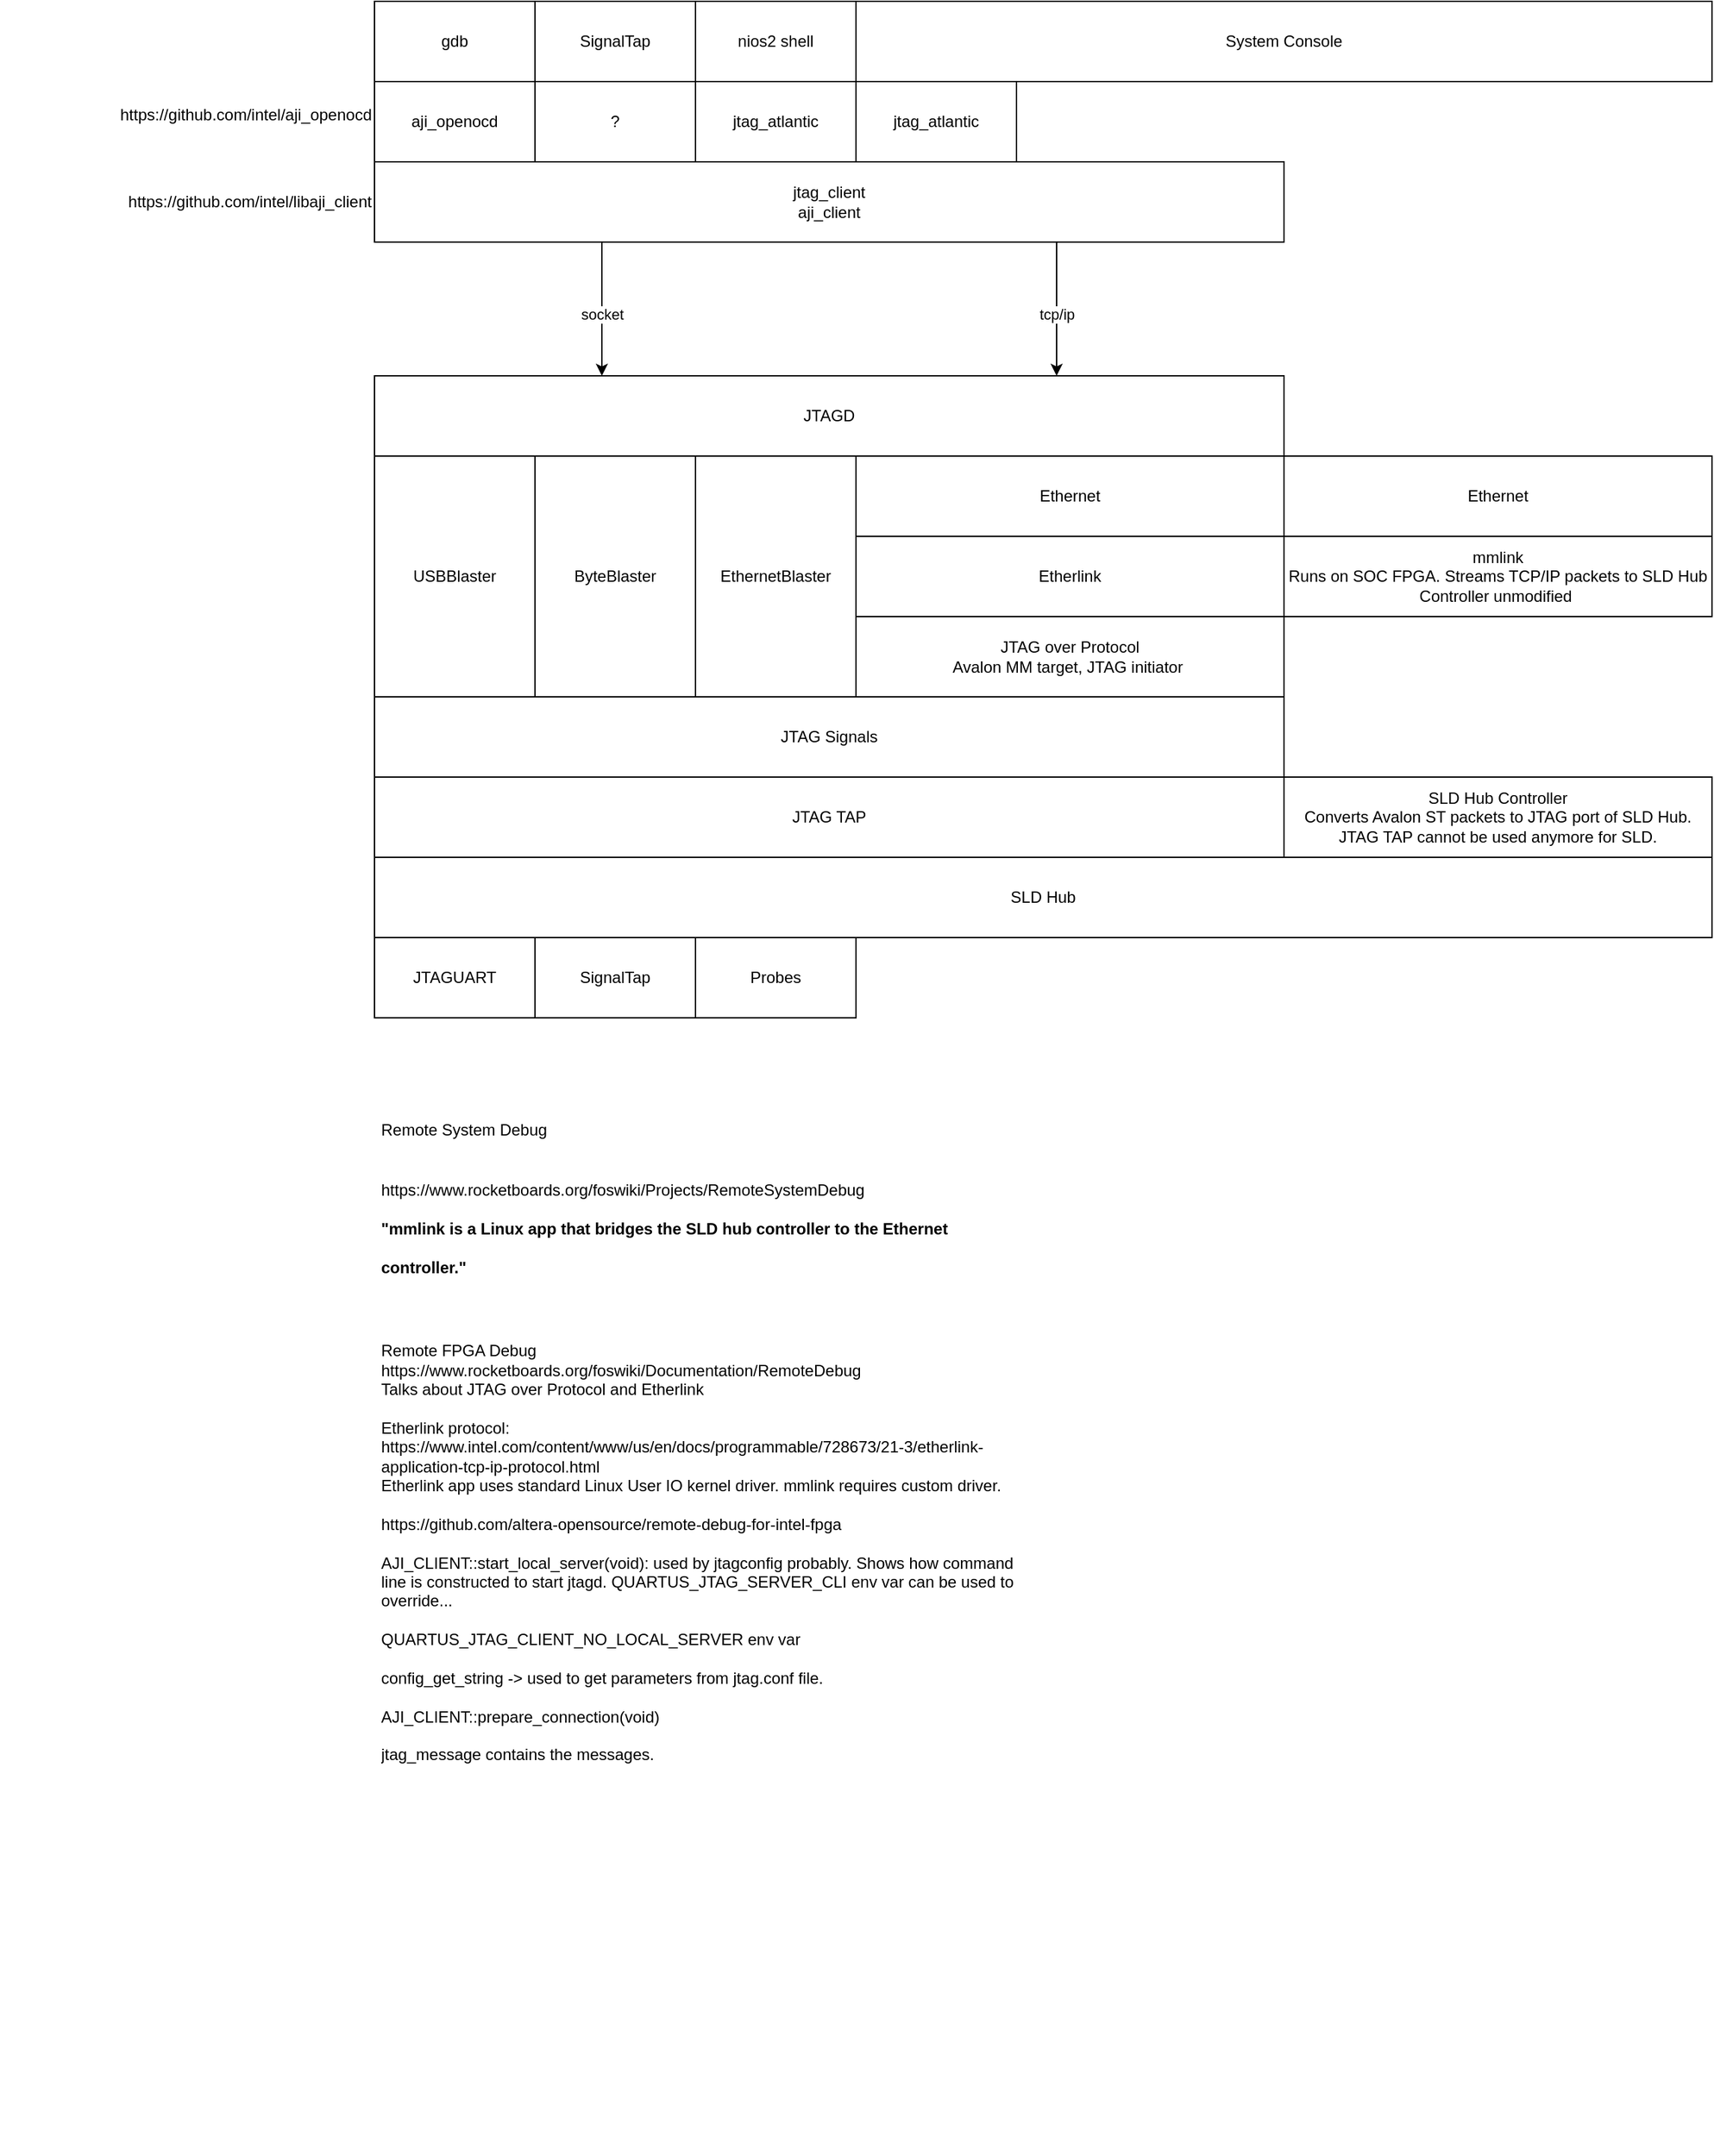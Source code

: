 <mxfile version="20.8.16" type="device" pages="2"><diagram id="Qkh5EwcHivj-plSF4yp6" name="Page-1"><mxGraphModel dx="1778" dy="856" grid="1" gridSize="10" guides="1" tooltips="1" connect="1" arrows="1" fold="1" page="1" pageScale="1" pageWidth="850" pageHeight="1100" math="0" shadow="0"><root><mxCell id="0"/><mxCell id="1" parent="0"/><mxCell id="pKr3qqUdP1p7fpO-ffJ4-1" value="JTAGD" style="rounded=0;whiteSpace=wrap;html=1;" parent="1" vertex="1"><mxGeometry x="40" y="340" width="680" height="60" as="geometry"/></mxCell><mxCell id="pKr3qqUdP1p7fpO-ffJ4-2" value="jtag_client&lt;br&gt;aji_client" style="rounded=0;whiteSpace=wrap;html=1;" parent="1" vertex="1"><mxGeometry x="40" y="180" width="680" height="60" as="geometry"/></mxCell><mxCell id="pKr3qqUdP1p7fpO-ffJ4-3" value="jtag_atlantic" style="rounded=0;whiteSpace=wrap;html=1;" parent="1" vertex="1"><mxGeometry x="280" y="120" width="120" height="60" as="geometry"/></mxCell><mxCell id="pKr3qqUdP1p7fpO-ffJ4-4" value="https://github.com/intel/libaji_client" style="text;html=1;strokeColor=none;fillColor=none;align=right;verticalAlign=middle;whiteSpace=wrap;rounded=0;" parent="1" vertex="1"><mxGeometry x="-240" y="195" width="280" height="30" as="geometry"/></mxCell><mxCell id="pKr3qqUdP1p7fpO-ffJ4-5" value="aji_openocd" style="rounded=0;whiteSpace=wrap;html=1;" parent="1" vertex="1"><mxGeometry x="40" y="120" width="120" height="60" as="geometry"/></mxCell><mxCell id="pKr3qqUdP1p7fpO-ffJ4-6" value="https://github.com/intel/aji_openocd" style="text;html=1;strokeColor=none;fillColor=none;align=right;verticalAlign=middle;whiteSpace=wrap;rounded=0;" parent="1" vertex="1"><mxGeometry x="-240" y="130" width="280" height="30" as="geometry"/></mxCell><mxCell id="pKr3qqUdP1p7fpO-ffJ4-7" value="" style="endArrow=classic;html=1;rounded=0;entryX=0.25;entryY=0;entryDx=0;entryDy=0;exitX=0.25;exitY=1;exitDx=0;exitDy=0;" parent="1" source="pKr3qqUdP1p7fpO-ffJ4-2" target="pKr3qqUdP1p7fpO-ffJ4-1" edge="1"><mxGeometry width="50" height="50" relative="1" as="geometry"><mxPoint x="-290" y="350" as="sourcePoint"/><mxPoint x="-240" y="300" as="targetPoint"/></mxGeometry></mxCell><mxCell id="pKr3qqUdP1p7fpO-ffJ4-8" value="socket" style="edgeLabel;html=1;align=center;verticalAlign=middle;resizable=0;points=[];" parent="pKr3qqUdP1p7fpO-ffJ4-7" vertex="1" connectable="0"><mxGeometry x="0.375" y="1" relative="1" as="geometry"><mxPoint x="-1" y="-15" as="offset"/></mxGeometry></mxCell><mxCell id="pKr3qqUdP1p7fpO-ffJ4-10" value="" style="endArrow=classic;html=1;rounded=0;exitX=0.75;exitY=1;exitDx=0;exitDy=0;entryX=0.75;entryY=0;entryDx=0;entryDy=0;" parent="1" source="pKr3qqUdP1p7fpO-ffJ4-2" target="pKr3qqUdP1p7fpO-ffJ4-1" edge="1"><mxGeometry width="50" height="50" relative="1" as="geometry"><mxPoint x="220" y="260" as="sourcePoint"/><mxPoint x="250" y="300" as="targetPoint"/></mxGeometry></mxCell><mxCell id="pKr3qqUdP1p7fpO-ffJ4-11" value="tcp/ip" style="edgeLabel;html=1;align=center;verticalAlign=middle;resizable=0;points=[];" parent="pKr3qqUdP1p7fpO-ffJ4-10" vertex="1" connectable="0"><mxGeometry x="0.375" y="1" relative="1" as="geometry"><mxPoint x="-1" y="-15" as="offset"/></mxGeometry></mxCell><mxCell id="pKr3qqUdP1p7fpO-ffJ4-12" value="USBBlaster" style="rounded=0;whiteSpace=wrap;html=1;" parent="1" vertex="1"><mxGeometry x="40" y="400" width="120" height="180" as="geometry"/></mxCell><mxCell id="pKr3qqUdP1p7fpO-ffJ4-13" value="ByteBlaster" style="rounded=0;whiteSpace=wrap;html=1;" parent="1" vertex="1"><mxGeometry x="160" y="400" width="120" height="180" as="geometry"/></mxCell><mxCell id="pKr3qqUdP1p7fpO-ffJ4-14" value="EthernetBlaster" style="rounded=0;whiteSpace=wrap;html=1;" parent="1" vertex="1"><mxGeometry x="280" y="400" width="120" height="180" as="geometry"/></mxCell><mxCell id="pKr3qqUdP1p7fpO-ffJ4-16" value="JTAG TAP" style="rounded=0;whiteSpace=wrap;html=1;" parent="1" vertex="1"><mxGeometry x="40" y="580" width="360" height="60" as="geometry"/></mxCell><mxCell id="pKr3qqUdP1p7fpO-ffJ4-18" value="JTAGUART" style="rounded=0;whiteSpace=wrap;html=1;" parent="1" vertex="1"><mxGeometry x="40" y="760" width="120" height="60" as="geometry"/></mxCell><mxCell id="pKr3qqUdP1p7fpO-ffJ4-19" value="SignalTap" style="rounded=0;whiteSpace=wrap;html=1;" parent="1" vertex="1"><mxGeometry x="160" y="760" width="120" height="60" as="geometry"/></mxCell><mxCell id="pKr3qqUdP1p7fpO-ffJ4-20" value="Probes" style="rounded=0;whiteSpace=wrap;html=1;" parent="1" vertex="1"><mxGeometry x="280" y="760" width="120" height="60" as="geometry"/></mxCell><mxCell id="pKr3qqUdP1p7fpO-ffJ4-21" value="&lt;h1&gt;&lt;span style=&quot;background-color: initial; font-weight: normal; font-size: 12px;&quot;&gt;&lt;font style=&quot;font-size: 12px;&quot;&gt;Remote System Debug&lt;/font&gt;&lt;/span&gt;&lt;/h1&gt;&lt;h1&gt;&lt;font style=&quot;font-size: 12px;&quot;&gt;&lt;span style=&quot;background-color: initial;&quot;&gt;&lt;span style=&quot;font-weight: normal;&quot;&gt;https://www.rocketboards.org/foswiki/Projects/RemoteSystemDebug&lt;/span&gt;&lt;span style=&quot;font-weight: 400;&quot;&gt;&lt;br&gt;&lt;/span&gt;&lt;/span&gt;&quot;mmlink is a Linux app that bridges the SLD hub controller to the Ethernet controller.&quot;&lt;/font&gt;&lt;/h1&gt;&lt;div&gt;&lt;span style=&quot;background-color: initial; font-weight: normal;&quot;&gt;&lt;font style=&quot;font-size: 12px;&quot;&gt;&lt;br&gt;&lt;/font&gt;&lt;/span&gt;&lt;/div&gt;&lt;div&gt;&lt;span style=&quot;background-color: initial; font-weight: normal;&quot;&gt;&lt;font style=&quot;font-size: 12px;&quot;&gt;&lt;br&gt;&lt;/font&gt;&lt;/span&gt;&lt;/div&gt;&lt;div&gt;&lt;span style=&quot;background-color: initial; font-weight: normal;&quot;&gt;&lt;font style=&quot;font-size: 12px;&quot;&gt;Remote FPGA Debug&lt;/font&gt;&lt;/span&gt;&lt;/div&gt;&lt;div&gt;&lt;span style=&quot;background-color: initial;&quot;&gt;&lt;font style=&quot;font-size: 12px;&quot;&gt;https://www.rocketboards.org/foswiki/Documentation/RemoteDebug&lt;br&gt;&lt;/font&gt;Talks about JTAG over Protocol and Etherlink&lt;/span&gt;&lt;/div&gt;&lt;div&gt;&lt;span style=&quot;background-color: initial;&quot;&gt;&lt;br&gt;&lt;/span&gt;&lt;/div&gt;&lt;div&gt;&lt;span style=&quot;background-color: initial;&quot;&gt;Etherlink protocol:&amp;nbsp;&lt;/span&gt;&lt;/div&gt;&lt;div&gt;&lt;span style=&quot;background-color: initial;&quot;&gt;https://www.intel.com/content/www/us/en/docs/programmable/728673/21-3/etherlink-application-tcp-ip-protocol.html&lt;/span&gt;&lt;/div&gt;&lt;div&gt;&lt;span style=&quot;background-color: initial;&quot;&gt;Etherlink app uses standard Linux User IO kernel driver. mmlink requires custom driver.&lt;/span&gt;&lt;/div&gt;&lt;div&gt;&lt;span style=&quot;background-color: initial;&quot;&gt;&lt;br&gt;&lt;/span&gt;&lt;/div&gt;&lt;div&gt;&lt;span style=&quot;background-color: initial;&quot;&gt;https://github.com/altera-opensource/remote-debug-for-intel-fpga&lt;br&gt;&lt;/span&gt;&lt;/div&gt;&lt;div&gt;&lt;span style=&quot;background-color: initial;&quot;&gt;&lt;br&gt;&lt;/span&gt;&lt;/div&gt;&lt;div&gt;AJI_CLIENT::start_local_server(void): used by jtagconfig probably. Shows how command line is constructed to start jtagd. QUARTUS_JTAG_SERVER_CLI env var can be used to override...&lt;/div&gt;&lt;div&gt;&lt;br&gt;&lt;/div&gt;&lt;div&gt;QUARTUS_JTAG_CLIENT_NO_LOCAL_SERVER env var&lt;br&gt;&lt;/div&gt;&lt;div&gt;&lt;br&gt;&lt;/div&gt;&lt;div&gt;config_get_string -&amp;gt; used to get parameters from jtag.conf file.&lt;/div&gt;&lt;div&gt;&lt;br&gt;&lt;/div&gt;&lt;div&gt;AJI_CLIENT::prepare_connection(void)&lt;/div&gt;&lt;div&gt;&lt;br&gt;&lt;/div&gt;&lt;div&gt;jtag_message contains the messages.&lt;/div&gt;&lt;div&gt;&lt;br&gt;&lt;/div&gt;&lt;div&gt;&lt;br&gt;&lt;/div&gt;" style="text;html=1;strokeColor=none;fillColor=none;spacing=5;spacingTop=-20;whiteSpace=wrap;overflow=hidden;rounded=0;" parent="1" vertex="1"><mxGeometry x="40" y="880" width="490" height="790" as="geometry"/></mxCell><mxCell id="pKr3qqUdP1p7fpO-ffJ4-22" value="SLD Hub Controller&lt;br&gt;Converts Avalon ST packets to JTAG port of SLD Hub. JTAG TAP cannot be used anymore for SLD." style="rounded=0;whiteSpace=wrap;html=1;" parent="1" vertex="1"><mxGeometry x="720" y="640" width="320" height="60" as="geometry"/></mxCell><mxCell id="pKr3qqUdP1p7fpO-ffJ4-23" value="Etherlink" style="rounded=0;whiteSpace=wrap;html=1;" parent="1" vertex="1"><mxGeometry x="400" y="460" width="320" height="60" as="geometry"/></mxCell><mxCell id="pKr3qqUdP1p7fpO-ffJ4-24" value="Ethernet" style="rounded=0;whiteSpace=wrap;html=1;" parent="1" vertex="1"><mxGeometry x="400" y="400" width="320" height="60" as="geometry"/></mxCell><mxCell id="pKr3qqUdP1p7fpO-ffJ4-25" value="Ethernet" style="rounded=0;whiteSpace=wrap;html=1;" parent="1" vertex="1"><mxGeometry x="720" y="400" width="320" height="60" as="geometry"/></mxCell><mxCell id="pKr3qqUdP1p7fpO-ffJ4-26" value="mmlink&lt;br&gt;Runs on SOC FPGA. Streams TCP/IP packets to SLD Hub Controller unmodified&amp;nbsp;" style="rounded=0;whiteSpace=wrap;html=1;" parent="1" vertex="1"><mxGeometry x="720" y="460" width="320" height="60" as="geometry"/></mxCell><mxCell id="pKr3qqUdP1p7fpO-ffJ4-27" value="JTAG over Protocol&lt;br&gt;Avalon MM target, JTAG initiator&amp;nbsp;" style="rounded=0;whiteSpace=wrap;html=1;" parent="1" vertex="1"><mxGeometry x="400" y="520" width="320" height="60" as="geometry"/></mxCell><mxCell id="pKr3qqUdP1p7fpO-ffJ4-28" value="JTAG Signals" style="rounded=0;whiteSpace=wrap;html=1;" parent="1" vertex="1"><mxGeometry x="40" y="580" width="680" height="60" as="geometry"/></mxCell><mxCell id="pKr3qqUdP1p7fpO-ffJ4-29" value="JTAG TAP" style="rounded=0;whiteSpace=wrap;html=1;" parent="1" vertex="1"><mxGeometry x="40" y="640" width="680" height="60" as="geometry"/></mxCell><mxCell id="pKr3qqUdP1p7fpO-ffJ4-30" value="SLD Hub" style="rounded=0;whiteSpace=wrap;html=1;" parent="1" vertex="1"><mxGeometry x="40" y="700" width="1000" height="60" as="geometry"/></mxCell><mxCell id="pKr3qqUdP1p7fpO-ffJ4-31" value="nios2 shell" style="rounded=0;whiteSpace=wrap;html=1;" parent="1" vertex="1"><mxGeometry x="280" y="60" width="120" height="60" as="geometry"/></mxCell><mxCell id="pKr3qqUdP1p7fpO-ffJ4-32" value="jtag_atlantic" style="rounded=0;whiteSpace=wrap;html=1;" parent="1" vertex="1"><mxGeometry x="400" y="120" width="120" height="60" as="geometry"/></mxCell><mxCell id="pKr3qqUdP1p7fpO-ffJ4-33" value="System Console" style="rounded=0;whiteSpace=wrap;html=1;" parent="1" vertex="1"><mxGeometry x="400" y="60" width="640" height="60" as="geometry"/></mxCell><mxCell id="pKr3qqUdP1p7fpO-ffJ4-34" value="SignalTap" style="rounded=0;whiteSpace=wrap;html=1;" parent="1" vertex="1"><mxGeometry x="160" y="60" width="120" height="60" as="geometry"/></mxCell><mxCell id="pKr3qqUdP1p7fpO-ffJ4-35" value="?" style="rounded=0;whiteSpace=wrap;html=1;" parent="1" vertex="1"><mxGeometry x="160" y="120" width="120" height="60" as="geometry"/></mxCell><mxCell id="pKr3qqUdP1p7fpO-ffJ4-36" value="gdb" style="rounded=0;whiteSpace=wrap;html=1;" parent="1" vertex="1"><mxGeometry x="40" y="60" width="120" height="60" as="geometry"/></mxCell></root></mxGraphModel></diagram><diagram id="f1hdpJs2TYfM5gYdzuge" name="Page-2"><mxGraphModel dx="924" dy="837" grid="1" gridSize="10" guides="1" tooltips="1" connect="1" arrows="1" fold="1" page="1" pageScale="1" pageWidth="850" pageHeight="1100" math="0" shadow="0"><root><mxCell id="0"/><mxCell id="1" parent="0"/><mxCell id="GAx_4SZTTv9jb6i9zxit-4" value="" style="edgeStyle=orthogonalEdgeStyle;rounded=0;orthogonalLoop=1;jettySize=auto;html=1;" edge="1" parent="1" source="GAx_4SZTTv9jb6i9zxit-1" target="GAx_4SZTTv9jb6i9zxit-2"><mxGeometry relative="1" as="geometry"/></mxCell><mxCell id="GAx_4SZTTv9jb6i9zxit-1" value="Quartus Programmer" style="rounded=0;whiteSpace=wrap;html=1;" vertex="1" parent="1"><mxGeometry x="40" y="80" width="120" height="60" as="geometry"/></mxCell><mxCell id="GAx_4SZTTv9jb6i9zxit-7" value="" style="edgeStyle=orthogonalEdgeStyle;rounded=0;orthogonalLoop=1;jettySize=auto;html=1;" edge="1" parent="1" source="GAx_4SZTTv9jb6i9zxit-2" target="GAx_4SZTTv9jb6i9zxit-6"><mxGeometry relative="1" as="geometry"/></mxCell><mxCell id="GAx_4SZTTv9jb6i9zxit-2" value="&lt;b&gt;&lt;font color=&quot;#ff0000&quot;&gt;jtagd &lt;br&gt;daemon&lt;/font&gt;&lt;/b&gt;" style="rounded=0;whiteSpace=wrap;html=1;" vertex="1" parent="1"><mxGeometry x="200" y="80" width="120" height="60" as="geometry"/></mxCell><mxCell id="GAx_4SZTTv9jb6i9zxit-5" value="socket interface" style="text;html=1;strokeColor=none;fillColor=none;align=center;verticalAlign=middle;whiteSpace=wrap;rounded=0;" vertex="1" parent="1"><mxGeometry x="150" y="50" width="60" height="30" as="geometry"/></mxCell><mxCell id="GAx_4SZTTv9jb6i9zxit-10" value="" style="edgeStyle=orthogonalEdgeStyle;rounded=0;orthogonalLoop=1;jettySize=auto;html=1;" edge="1" parent="1" source="GAx_4SZTTv9jb6i9zxit-6" target="GAx_4SZTTv9jb6i9zxit-9"><mxGeometry relative="1" as="geometry"/></mxCell><mxCell id="GAx_4SZTTv9jb6i9zxit-6" value="JTAG Dongle&lt;br&gt;(UsbBlaster...)" style="rounded=0;whiteSpace=wrap;html=1;" vertex="1" parent="1"><mxGeometry x="360" y="80" width="120" height="60" as="geometry"/></mxCell><mxCell id="GAx_4SZTTv9jb6i9zxit-8" value="USB etc." style="text;html=1;strokeColor=none;fillColor=none;align=center;verticalAlign=middle;whiteSpace=wrap;rounded=0;" vertex="1" parent="1"><mxGeometry x="310" y="50" width="60" height="30" as="geometry"/></mxCell><mxCell id="GAx_4SZTTv9jb6i9zxit-9" value="FPGA" style="rounded=0;whiteSpace=wrap;html=1;" vertex="1" parent="1"><mxGeometry x="520" y="80" width="120" height="60" as="geometry"/></mxCell><mxCell id="GAx_4SZTTv9jb6i9zxit-11" value="JTAG signals" style="text;html=1;strokeColor=none;fillColor=none;align=center;verticalAlign=middle;whiteSpace=wrap;rounded=0;" vertex="1" parent="1"><mxGeometry x="470" y="50" width="60" height="30" as="geometry"/></mxCell></root></mxGraphModel></diagram></mxfile>